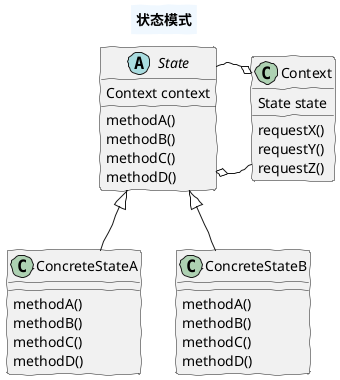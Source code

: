@startuml

skinparam handwritten true
skinparam titleBorderThickness 2
skinparam titleBackgroundColor AliceBlue

title
    状态模式
end title

class Context{
    State state
    requestX()
    requestY()
    requestZ()
}

Context -left-o State
State --o Context

abstract class State{

    Context context

    methodA()
    methodB()
    methodC()
    methodD()
}

class ConcreteStateA extends State{
    methodA()
    methodB()
    methodC()
    methodD()
}

class ConcreteStateB extends State{
    methodA()
    methodB()
    methodC()
    methodD()
}
@enduml